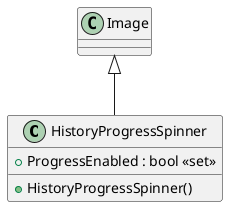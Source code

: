 @startuml
class HistoryProgressSpinner {
    + ProgressEnabled : bool <<set>>
    + HistoryProgressSpinner()
}
Image <|-- HistoryProgressSpinner
@enduml
